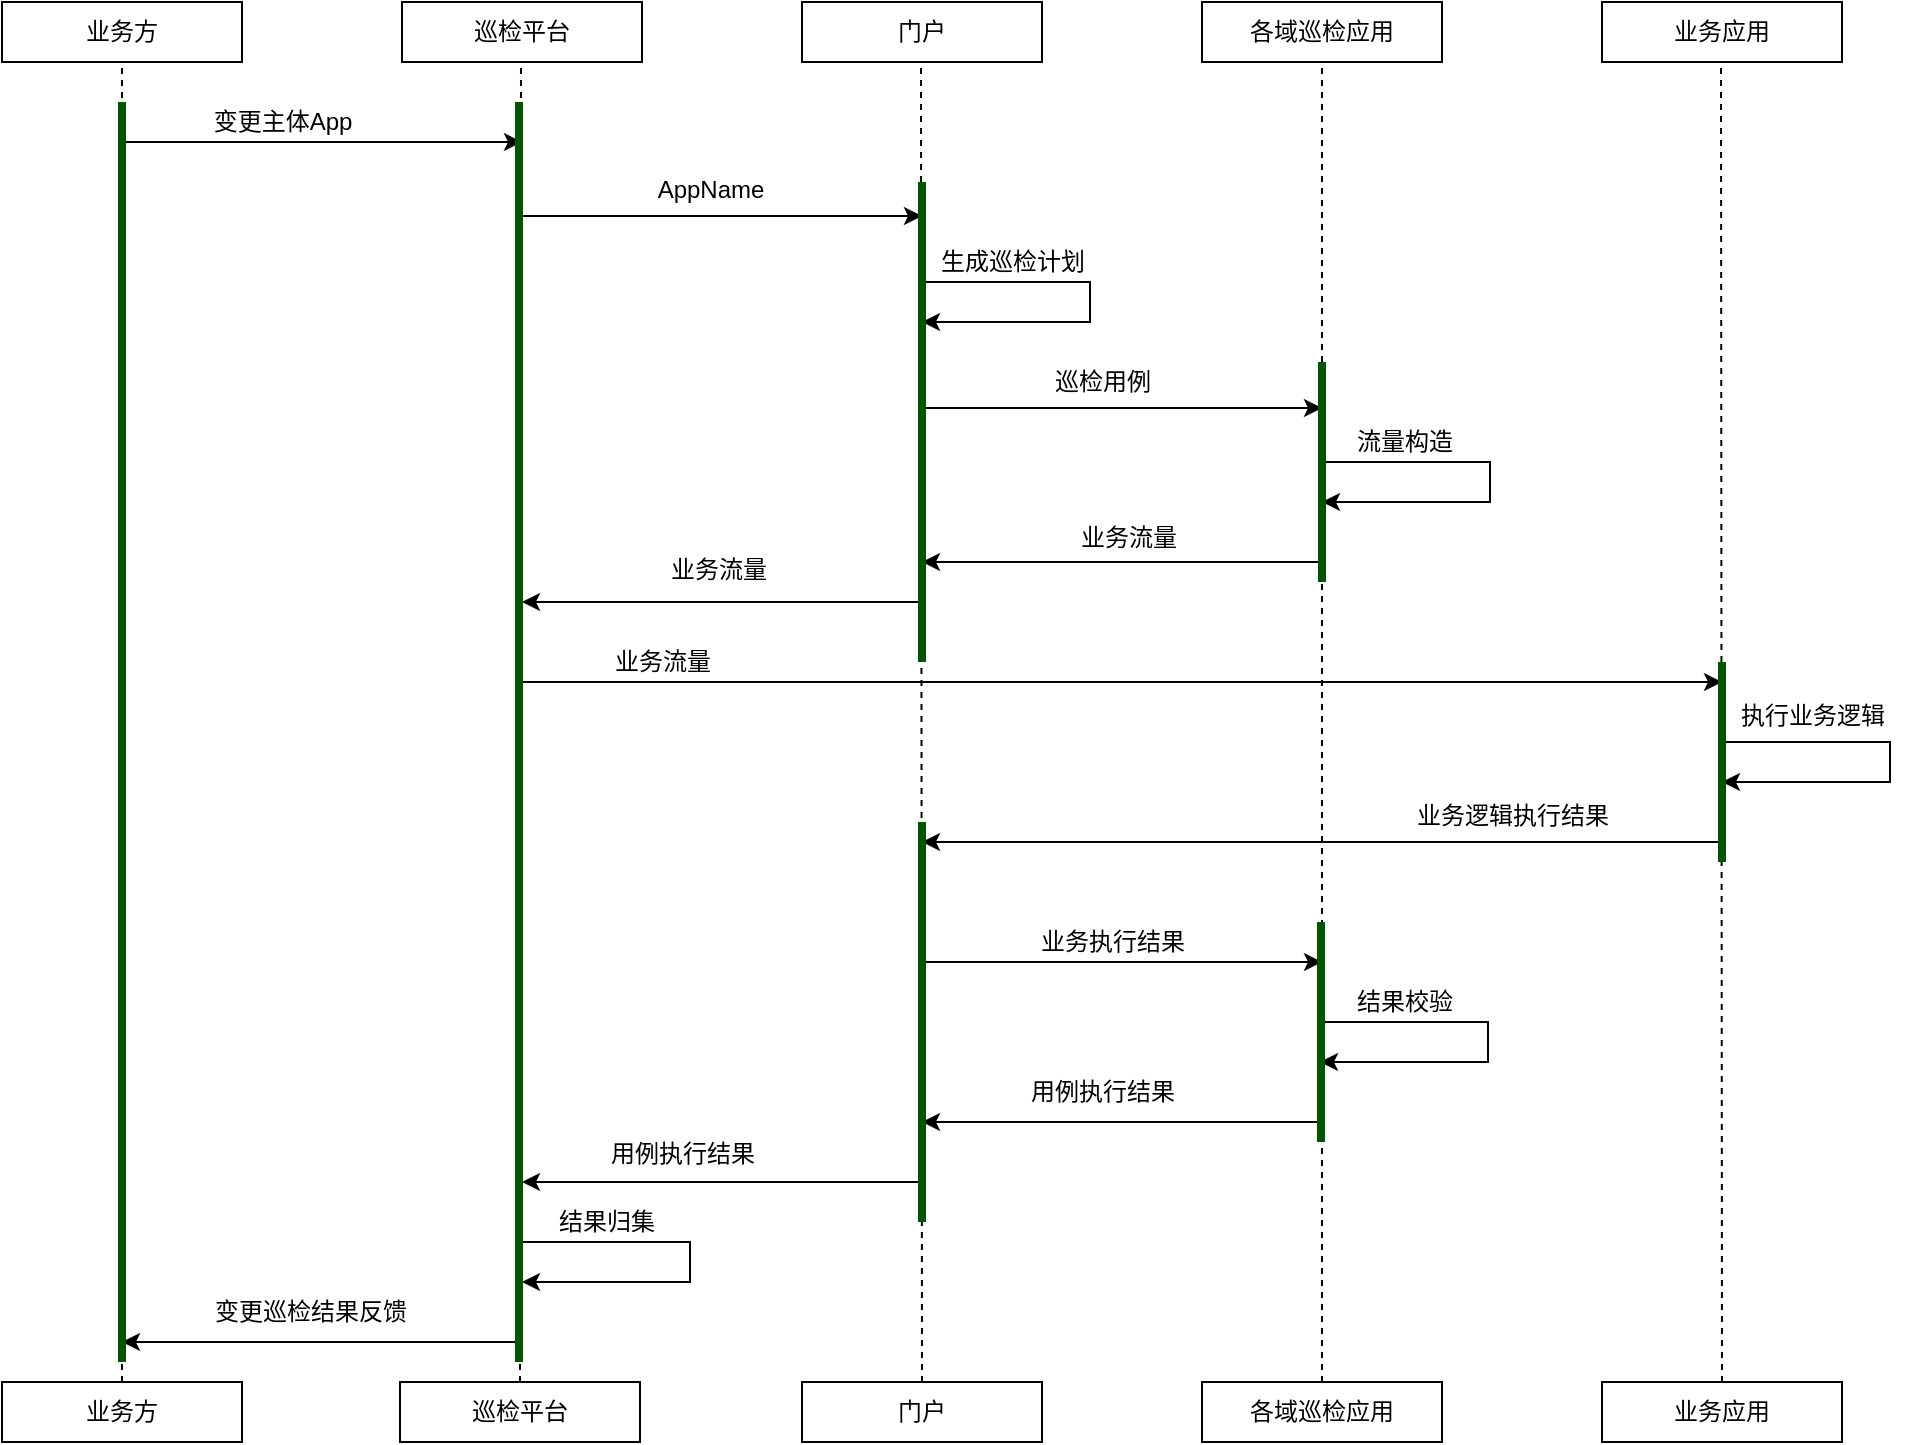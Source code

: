 <mxfile version="17.0.0" type="github">
  <diagram id="0z_zxq0t6NNGokfa5OIO" name="Page-1">
    <mxGraphModel dx="1298" dy="834" grid="1" gridSize="10" guides="1" tooltips="1" connect="1" arrows="1" fold="1" page="1" pageScale="1" pageWidth="827" pageHeight="1169" math="0" shadow="0">
      <root>
        <mxCell id="0" />
        <mxCell id="1" parent="0" />
        <mxCell id="81jLtttZ4_rWxVsgI7Ir-1" value="业务方" style="rounded=0;whiteSpace=wrap;html=1;" vertex="1" parent="1">
          <mxGeometry x="60" y="160" width="120" height="30" as="geometry" />
        </mxCell>
        <mxCell id="81jLtttZ4_rWxVsgI7Ir-2" value="巡检平台" style="rounded=0;whiteSpace=wrap;html=1;" vertex="1" parent="1">
          <mxGeometry x="260" y="160" width="120" height="30" as="geometry" />
        </mxCell>
        <mxCell id="81jLtttZ4_rWxVsgI7Ir-3" value="门户" style="rounded=0;whiteSpace=wrap;html=1;" vertex="1" parent="1">
          <mxGeometry x="460" y="160" width="120" height="30" as="geometry" />
        </mxCell>
        <mxCell id="81jLtttZ4_rWxVsgI7Ir-4" value="各域巡检应用" style="rounded=0;whiteSpace=wrap;html=1;" vertex="1" parent="1">
          <mxGeometry x="660" y="160" width="120" height="30" as="geometry" />
        </mxCell>
        <mxCell id="81jLtttZ4_rWxVsgI7Ir-5" value="业务方" style="rounded=0;whiteSpace=wrap;html=1;" vertex="1" parent="1">
          <mxGeometry x="60" y="850" width="120" height="30" as="geometry" />
        </mxCell>
        <mxCell id="81jLtttZ4_rWxVsgI7Ir-6" value="巡检平台" style="rounded=0;whiteSpace=wrap;html=1;" vertex="1" parent="1">
          <mxGeometry x="259" y="850" width="120" height="30" as="geometry" />
        </mxCell>
        <mxCell id="81jLtttZ4_rWxVsgI7Ir-7" value="门户" style="rounded=0;whiteSpace=wrap;html=1;" vertex="1" parent="1">
          <mxGeometry x="460" y="850" width="120" height="30" as="geometry" />
        </mxCell>
        <mxCell id="81jLtttZ4_rWxVsgI7Ir-8" value="各域巡检应用" style="rounded=0;whiteSpace=wrap;html=1;" vertex="1" parent="1">
          <mxGeometry x="660" y="850" width="120" height="30" as="geometry" />
        </mxCell>
        <mxCell id="81jLtttZ4_rWxVsgI7Ir-9" value="" style="endArrow=none;dashed=1;html=1;rounded=0;exitX=0.5;exitY=0;exitDx=0;exitDy=0;entryX=0.5;entryY=1;entryDx=0;entryDy=0;" edge="1" parent="1" source="81jLtttZ4_rWxVsgI7Ir-5" target="81jLtttZ4_rWxVsgI7Ir-1">
          <mxGeometry width="50" height="50" relative="1" as="geometry">
            <mxPoint x="400" y="430" as="sourcePoint" />
            <mxPoint x="450" y="380" as="targetPoint" />
          </mxGeometry>
        </mxCell>
        <mxCell id="81jLtttZ4_rWxVsgI7Ir-10" value="" style="endArrow=none;dashed=1;html=1;rounded=0;exitX=0.5;exitY=0;exitDx=0;exitDy=0;entryX=0.5;entryY=1;entryDx=0;entryDy=0;" edge="1" parent="1" source="81jLtttZ4_rWxVsgI7Ir-6">
          <mxGeometry width="50" height="50" relative="1" as="geometry">
            <mxPoint x="319.5" y="620" as="sourcePoint" />
            <mxPoint x="319.5" y="190" as="targetPoint" />
          </mxGeometry>
        </mxCell>
        <mxCell id="81jLtttZ4_rWxVsgI7Ir-11" value="" style="endArrow=none;dashed=1;html=1;rounded=0;exitX=0.5;exitY=0;exitDx=0;exitDy=0;entryX=0.5;entryY=1;entryDx=0;entryDy=0;" edge="1" parent="1" source="81jLtttZ4_rWxVsgI7Ir-7">
          <mxGeometry width="50" height="50" relative="1" as="geometry">
            <mxPoint x="519.5" y="620" as="sourcePoint" />
            <mxPoint x="519.5" y="190" as="targetPoint" />
          </mxGeometry>
        </mxCell>
        <mxCell id="81jLtttZ4_rWxVsgI7Ir-12" value="" style="endArrow=none;dashed=1;html=1;rounded=0;entryX=0.5;entryY=1;entryDx=0;entryDy=0;exitX=0.5;exitY=0;exitDx=0;exitDy=0;" edge="1" parent="1" source="81jLtttZ4_rWxVsgI7Ir-8" target="81jLtttZ4_rWxVsgI7Ir-4">
          <mxGeometry width="50" height="50" relative="1" as="geometry">
            <mxPoint x="720" y="730" as="sourcePoint" />
            <mxPoint x="719.5" y="330" as="targetPoint" />
          </mxGeometry>
        </mxCell>
        <mxCell id="81jLtttZ4_rWxVsgI7Ir-13" value="" style="endArrow=classic;html=1;rounded=0;" edge="1" parent="1">
          <mxGeometry width="50" height="50" relative="1" as="geometry">
            <mxPoint x="120" y="230" as="sourcePoint" />
            <mxPoint x="320" y="230" as="targetPoint" />
          </mxGeometry>
        </mxCell>
        <mxCell id="81jLtttZ4_rWxVsgI7Ir-14" value="变更主体App" style="text;html=1;align=center;verticalAlign=middle;resizable=0;points=[];autosize=1;strokeColor=none;fillColor=none;" vertex="1" parent="1">
          <mxGeometry x="160" y="210" width="80" height="20" as="geometry" />
        </mxCell>
        <mxCell id="81jLtttZ4_rWxVsgI7Ir-15" value="" style="endArrow=classic;html=1;rounded=0;" edge="1" parent="1">
          <mxGeometry width="50" height="50" relative="1" as="geometry">
            <mxPoint x="320" y="267" as="sourcePoint" />
            <mxPoint x="520" y="267" as="targetPoint" />
          </mxGeometry>
        </mxCell>
        <mxCell id="81jLtttZ4_rWxVsgI7Ir-16" value="AppName" style="text;html=1;align=center;verticalAlign=middle;resizable=0;points=[];autosize=1;strokeColor=none;fillColor=none;" vertex="1" parent="1">
          <mxGeometry x="379" y="244" width="70" height="20" as="geometry" />
        </mxCell>
        <mxCell id="81jLtttZ4_rWxVsgI7Ir-17" value="" style="endArrow=classic;html=1;rounded=0;edgeStyle=orthogonalEdgeStyle;" edge="1" parent="1">
          <mxGeometry width="50" height="50" relative="1" as="geometry">
            <mxPoint x="520" y="300" as="sourcePoint" />
            <mxPoint x="520" y="320" as="targetPoint" />
            <Array as="points">
              <mxPoint x="604" y="300" />
              <mxPoint x="604" y="320" />
              <mxPoint x="534" y="320" />
            </Array>
          </mxGeometry>
        </mxCell>
        <mxCell id="81jLtttZ4_rWxVsgI7Ir-18" value="生成巡检计划" style="text;html=1;align=center;verticalAlign=middle;resizable=0;points=[];autosize=1;strokeColor=none;fillColor=none;" vertex="1" parent="1">
          <mxGeometry x="520" y="280" width="90" height="20" as="geometry" />
        </mxCell>
        <mxCell id="81jLtttZ4_rWxVsgI7Ir-20" value="" style="endArrow=classic;html=1;rounded=0;" edge="1" parent="1">
          <mxGeometry width="50" height="50" relative="1" as="geometry">
            <mxPoint x="520" y="363" as="sourcePoint" />
            <mxPoint x="720" y="363" as="targetPoint" />
          </mxGeometry>
        </mxCell>
        <mxCell id="81jLtttZ4_rWxVsgI7Ir-21" value="巡检用例" style="text;html=1;align=center;verticalAlign=middle;resizable=0;points=[];autosize=1;strokeColor=none;fillColor=none;" vertex="1" parent="1">
          <mxGeometry x="580" y="340" width="60" height="20" as="geometry" />
        </mxCell>
        <mxCell id="81jLtttZ4_rWxVsgI7Ir-22" value="" style="endArrow=classic;html=1;rounded=0;edgeStyle=orthogonalEdgeStyle;" edge="1" parent="1">
          <mxGeometry width="50" height="50" relative="1" as="geometry">
            <mxPoint x="720" y="390" as="sourcePoint" />
            <mxPoint x="720" y="410" as="targetPoint" />
            <Array as="points">
              <mxPoint x="804" y="390" />
              <mxPoint x="804" y="410" />
              <mxPoint x="734" y="410" />
            </Array>
          </mxGeometry>
        </mxCell>
        <mxCell id="81jLtttZ4_rWxVsgI7Ir-23" value="流量构造" style="text;html=1;align=center;verticalAlign=middle;resizable=0;points=[];autosize=1;strokeColor=none;fillColor=none;" vertex="1" parent="1">
          <mxGeometry x="731" y="370" width="60" height="20" as="geometry" />
        </mxCell>
        <mxCell id="81jLtttZ4_rWxVsgI7Ir-24" value="" style="endArrow=classic;html=1;rounded=0;" edge="1" parent="1">
          <mxGeometry width="50" height="50" relative="1" as="geometry">
            <mxPoint x="720" y="440" as="sourcePoint" />
            <mxPoint x="520" y="440" as="targetPoint" />
          </mxGeometry>
        </mxCell>
        <mxCell id="81jLtttZ4_rWxVsgI7Ir-25" value="业务流量" style="text;html=1;align=center;verticalAlign=middle;resizable=0;points=[];autosize=1;strokeColor=none;fillColor=none;" vertex="1" parent="1">
          <mxGeometry x="593" y="418" width="60" height="20" as="geometry" />
        </mxCell>
        <mxCell id="81jLtttZ4_rWxVsgI7Ir-26" value="" style="endArrow=classic;html=1;rounded=0;" edge="1" parent="1">
          <mxGeometry width="50" height="50" relative="1" as="geometry">
            <mxPoint x="520" y="460" as="sourcePoint" />
            <mxPoint x="320" y="460" as="targetPoint" />
          </mxGeometry>
        </mxCell>
        <mxCell id="81jLtttZ4_rWxVsgI7Ir-27" value="业务流量" style="text;html=1;align=center;verticalAlign=middle;resizable=0;points=[];autosize=1;strokeColor=none;fillColor=none;" vertex="1" parent="1">
          <mxGeometry x="388" y="434" width="60" height="20" as="geometry" />
        </mxCell>
        <mxCell id="81jLtttZ4_rWxVsgI7Ir-29" value="业务应用" style="rounded=0;whiteSpace=wrap;html=1;" vertex="1" parent="1">
          <mxGeometry x="860" y="160" width="120" height="30" as="geometry" />
        </mxCell>
        <mxCell id="81jLtttZ4_rWxVsgI7Ir-30" value="业务应用" style="rounded=0;whiteSpace=wrap;html=1;" vertex="1" parent="1">
          <mxGeometry x="860" y="850" width="120" height="30" as="geometry" />
        </mxCell>
        <mxCell id="81jLtttZ4_rWxVsgI7Ir-31" value="" style="endArrow=none;dashed=1;html=1;rounded=0;exitX=0.5;exitY=0;exitDx=0;exitDy=0;entryX=0.5;entryY=1;entryDx=0;entryDy=0;" edge="1" parent="1" source="81jLtttZ4_rWxVsgI7Ir-30">
          <mxGeometry width="50" height="50" relative="1" as="geometry">
            <mxPoint x="919.5" y="620" as="sourcePoint" />
            <mxPoint x="919.5" y="190" as="targetPoint" />
          </mxGeometry>
        </mxCell>
        <mxCell id="81jLtttZ4_rWxVsgI7Ir-32" value="" style="endArrow=classic;html=1;rounded=0;" edge="1" parent="1">
          <mxGeometry width="50" height="50" relative="1" as="geometry">
            <mxPoint x="320" y="500" as="sourcePoint" />
            <mxPoint x="920" y="500" as="targetPoint" />
          </mxGeometry>
        </mxCell>
        <mxCell id="81jLtttZ4_rWxVsgI7Ir-33" value="业务流量" style="text;html=1;align=center;verticalAlign=middle;resizable=0;points=[];autosize=1;strokeColor=none;fillColor=none;" vertex="1" parent="1">
          <mxGeometry x="360" y="480" width="60" height="20" as="geometry" />
        </mxCell>
        <mxCell id="81jLtttZ4_rWxVsgI7Ir-34" value="" style="endArrow=classic;html=1;rounded=0;edgeStyle=orthogonalEdgeStyle;" edge="1" parent="1">
          <mxGeometry width="50" height="50" relative="1" as="geometry">
            <mxPoint x="920" y="530" as="sourcePoint" />
            <mxPoint x="920" y="550" as="targetPoint" />
            <Array as="points">
              <mxPoint x="1004" y="530" />
              <mxPoint x="1004" y="550" />
              <mxPoint x="934" y="550" />
            </Array>
          </mxGeometry>
        </mxCell>
        <mxCell id="81jLtttZ4_rWxVsgI7Ir-35" value="执行业务逻辑" style="text;html=1;align=center;verticalAlign=middle;resizable=0;points=[];autosize=1;strokeColor=none;fillColor=none;" vertex="1" parent="1">
          <mxGeometry x="920" y="507" width="90" height="20" as="geometry" />
        </mxCell>
        <mxCell id="81jLtttZ4_rWxVsgI7Ir-36" value="" style="endArrow=classic;html=1;rounded=0;" edge="1" parent="1">
          <mxGeometry width="50" height="50" relative="1" as="geometry">
            <mxPoint x="920" y="580" as="sourcePoint" />
            <mxPoint x="520" y="580" as="targetPoint" />
          </mxGeometry>
        </mxCell>
        <mxCell id="81jLtttZ4_rWxVsgI7Ir-37" value="业务逻辑执行结果" style="text;html=1;align=center;verticalAlign=middle;resizable=0;points=[];autosize=1;strokeColor=none;fillColor=none;" vertex="1" parent="1">
          <mxGeometry x="760" y="557" width="110" height="20" as="geometry" />
        </mxCell>
        <mxCell id="81jLtttZ4_rWxVsgI7Ir-39" value="" style="endArrow=classic;html=1;rounded=0;" edge="1" parent="1">
          <mxGeometry width="50" height="50" relative="1" as="geometry">
            <mxPoint x="520" y="640" as="sourcePoint" />
            <mxPoint x="720" y="640" as="targetPoint" />
          </mxGeometry>
        </mxCell>
        <mxCell id="81jLtttZ4_rWxVsgI7Ir-41" value="业务执行结果" style="text;html=1;align=center;verticalAlign=middle;resizable=0;points=[];autosize=1;strokeColor=none;fillColor=none;" vertex="1" parent="1">
          <mxGeometry x="570" y="620" width="90" height="20" as="geometry" />
        </mxCell>
        <mxCell id="81jLtttZ4_rWxVsgI7Ir-42" value="" style="endArrow=classic;html=1;rounded=0;edgeStyle=orthogonalEdgeStyle;" edge="1" parent="1">
          <mxGeometry width="50" height="50" relative="1" as="geometry">
            <mxPoint x="719" y="670" as="sourcePoint" />
            <mxPoint x="719" y="690" as="targetPoint" />
            <Array as="points">
              <mxPoint x="803" y="670" />
              <mxPoint x="803" y="690" />
              <mxPoint x="733" y="690" />
            </Array>
          </mxGeometry>
        </mxCell>
        <mxCell id="81jLtttZ4_rWxVsgI7Ir-43" value="结果校验" style="text;html=1;align=center;verticalAlign=middle;resizable=0;points=[];autosize=1;strokeColor=none;fillColor=none;" vertex="1" parent="1">
          <mxGeometry x="731" y="650" width="60" height="20" as="geometry" />
        </mxCell>
        <mxCell id="81jLtttZ4_rWxVsgI7Ir-44" value="" style="endArrow=classic;html=1;rounded=0;" edge="1" parent="1">
          <mxGeometry width="50" height="50" relative="1" as="geometry">
            <mxPoint x="720" y="720" as="sourcePoint" />
            <mxPoint x="520" y="720" as="targetPoint" />
          </mxGeometry>
        </mxCell>
        <mxCell id="81jLtttZ4_rWxVsgI7Ir-45" value="用例执行结果" style="text;html=1;align=center;verticalAlign=middle;resizable=0;points=[];autosize=1;strokeColor=none;fillColor=none;" vertex="1" parent="1">
          <mxGeometry x="565" y="695" width="90" height="20" as="geometry" />
        </mxCell>
        <mxCell id="81jLtttZ4_rWxVsgI7Ir-46" value="" style="endArrow=classic;html=1;rounded=0;" edge="1" parent="1">
          <mxGeometry width="50" height="50" relative="1" as="geometry">
            <mxPoint x="520" y="750" as="sourcePoint" />
            <mxPoint x="320" y="750" as="targetPoint" />
          </mxGeometry>
        </mxCell>
        <mxCell id="81jLtttZ4_rWxVsgI7Ir-47" value="用例执行结果" style="text;html=1;align=center;verticalAlign=middle;resizable=0;points=[];autosize=1;strokeColor=none;fillColor=none;" vertex="1" parent="1">
          <mxGeometry x="355" y="726" width="90" height="20" as="geometry" />
        </mxCell>
        <mxCell id="81jLtttZ4_rWxVsgI7Ir-48" value="" style="endArrow=classic;html=1;rounded=0;edgeStyle=orthogonalEdgeStyle;" edge="1" parent="1">
          <mxGeometry width="50" height="50" relative="1" as="geometry">
            <mxPoint x="320" y="780" as="sourcePoint" />
            <mxPoint x="320" y="800" as="targetPoint" />
            <Array as="points">
              <mxPoint x="404" y="780" />
              <mxPoint x="404" y="800" />
              <mxPoint x="334" y="800" />
            </Array>
          </mxGeometry>
        </mxCell>
        <mxCell id="81jLtttZ4_rWxVsgI7Ir-49" value="结果归集" style="text;html=1;align=center;verticalAlign=middle;resizable=0;points=[];autosize=1;strokeColor=none;fillColor=none;" vertex="1" parent="1">
          <mxGeometry x="332" y="760" width="60" height="20" as="geometry" />
        </mxCell>
        <mxCell id="81jLtttZ4_rWxVsgI7Ir-50" value="" style="endArrow=classic;html=1;rounded=0;" edge="1" parent="1">
          <mxGeometry width="50" height="50" relative="1" as="geometry">
            <mxPoint x="320" y="830" as="sourcePoint" />
            <mxPoint x="120" y="830" as="targetPoint" />
          </mxGeometry>
        </mxCell>
        <mxCell id="81jLtttZ4_rWxVsgI7Ir-51" value="变更巡检结果反馈" style="text;html=1;align=center;verticalAlign=middle;resizable=0;points=[];autosize=1;strokeColor=none;fillColor=none;" vertex="1" parent="1">
          <mxGeometry x="159" y="805" width="110" height="20" as="geometry" />
        </mxCell>
        <mxCell id="81jLtttZ4_rWxVsgI7Ir-52" value="" style="endArrow=none;html=1;rounded=0;strokeWidth=4;fillColor=#008a00;strokeColor=#005700;" edge="1" parent="1">
          <mxGeometry width="50" height="50" relative="1" as="geometry">
            <mxPoint x="120" y="840" as="sourcePoint" />
            <mxPoint x="120" y="210" as="targetPoint" />
          </mxGeometry>
        </mxCell>
        <mxCell id="81jLtttZ4_rWxVsgI7Ir-54" value="" style="endArrow=none;html=1;rounded=0;strokeWidth=4;fillColor=#008a00;strokeColor=#005700;" edge="1" parent="1">
          <mxGeometry width="50" height="50" relative="1" as="geometry">
            <mxPoint x="318.5" y="840" as="sourcePoint" />
            <mxPoint x="318.5" y="210" as="targetPoint" />
          </mxGeometry>
        </mxCell>
        <mxCell id="81jLtttZ4_rWxVsgI7Ir-55" value="" style="endArrow=none;html=1;rounded=0;strokeWidth=4;fillColor=#008a00;strokeColor=#005700;" edge="1" parent="1">
          <mxGeometry width="50" height="50" relative="1" as="geometry">
            <mxPoint x="520" y="490" as="sourcePoint" />
            <mxPoint x="520" y="250" as="targetPoint" />
          </mxGeometry>
        </mxCell>
        <mxCell id="81jLtttZ4_rWxVsgI7Ir-56" value="" style="endArrow=none;html=1;rounded=0;strokeWidth=4;fillColor=#008a00;strokeColor=#005700;" edge="1" parent="1">
          <mxGeometry width="50" height="50" relative="1" as="geometry">
            <mxPoint x="520" y="770" as="sourcePoint" />
            <mxPoint x="520" y="570" as="targetPoint" />
          </mxGeometry>
        </mxCell>
        <mxCell id="81jLtttZ4_rWxVsgI7Ir-57" value="" style="endArrow=none;html=1;rounded=0;strokeWidth=4;fillColor=#008a00;strokeColor=#005700;" edge="1" parent="1">
          <mxGeometry width="50" height="50" relative="1" as="geometry">
            <mxPoint x="720" y="450" as="sourcePoint" />
            <mxPoint x="720" y="340" as="targetPoint" />
          </mxGeometry>
        </mxCell>
        <mxCell id="81jLtttZ4_rWxVsgI7Ir-58" value="" style="endArrow=none;html=1;rounded=0;strokeWidth=4;fillColor=#008a00;strokeColor=#005700;" edge="1" parent="1">
          <mxGeometry width="50" height="50" relative="1" as="geometry">
            <mxPoint x="719.5" y="730" as="sourcePoint" />
            <mxPoint x="719.5" y="620" as="targetPoint" />
          </mxGeometry>
        </mxCell>
        <mxCell id="81jLtttZ4_rWxVsgI7Ir-59" value="" style="endArrow=none;html=1;rounded=0;strokeWidth=4;fillColor=#008a00;strokeColor=#005700;" edge="1" parent="1">
          <mxGeometry width="50" height="50" relative="1" as="geometry">
            <mxPoint x="920" y="590" as="sourcePoint" />
            <mxPoint x="920" y="490" as="targetPoint" />
          </mxGeometry>
        </mxCell>
      </root>
    </mxGraphModel>
  </diagram>
</mxfile>
